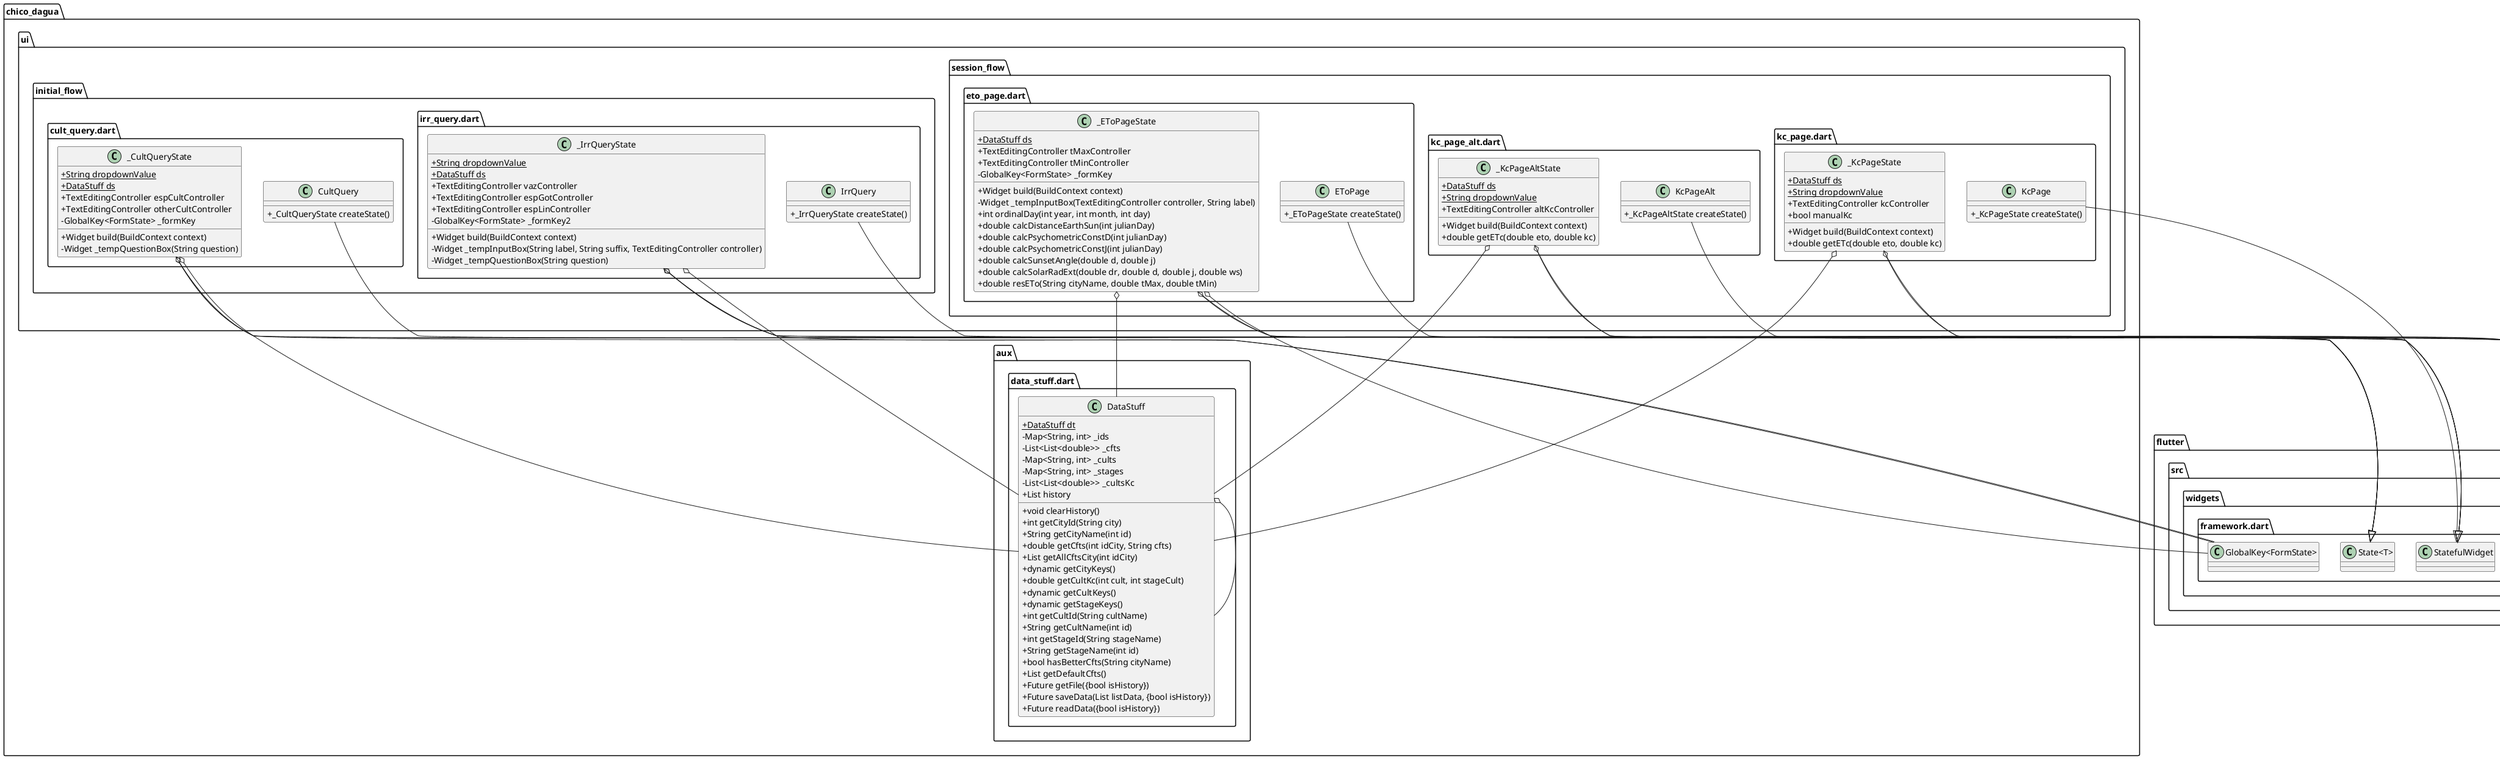 @startuml
set namespaceSeparator ::
skinparam classAttributeIconSize 0

class "chico_dagua::aux::data_stuff.dart::DataStuff"{
  {static} +DataStuff dt
  -Map<String, int> _ids
  -List<List<double>> _cfts
  -Map<String, int> _cults
  -Map<String, int> _stages
  -List<List<double>> _cultsKc
  +List history
  +void clearHistory()
  +int getCityId(String city)
  +String getCityName(int id)
  +double getCfts(int idCity, String cfts)
  +List getAllCftsCity(int idCity)
  +dynamic getCityKeys()
  +double getCultKc(int cult, int stageCult)
  +dynamic getCultKeys()
  +dynamic getStageKeys()
  +int getCultId(String cultName)
  +String getCultName(int id)
  +int getStageId(String stageName)
  +String getStageName(int id)
  +bool hasBetterCfts(String cityName)
  +List getDefaultCfts()
  +Future getFile({bool isHistory})
  +Future saveData(List listData, {bool isHistory})
  +Future readData({bool isHistory})
}

"chico_dagua::aux::data_stuff.dart::DataStuff" o-- "chico_dagua::aux::data_stuff.dart::DataStuff"

class "chico_dagua::ui::session_flow::kc_page.dart::KcPage" {
  +_KcPageState createState()
}

"flutter::src::widgets::framework.dart::StatefulWidget" <|-up- "chico_dagua::ui::session_flow::kc_page.dart::KcPage"

class "chico_dagua::ui::session_flow::kc_page.dart::_KcPageState" {
  {static} +DataStuff ds
  {static} +String dropdownValue
  +TextEditingController kcController
  +bool manualKc
  +Widget build(BuildContext context)
  +double getETc(double eto, double kc)
}

"chico_dagua::ui::session_flow::kc_page.dart::_KcPageState" o-- "chico_dagua::aux::data_stuff.dart::DataStuff"
"chico_dagua::ui::session_flow::kc_page.dart::_KcPageState" o-- "flutter::src::widgets::editable_text.dart::TextEditingController"
"flutter::src::widgets::framework.dart::State<T>" <|-up- "chico_dagua::ui::session_flow::kc_page.dart::_KcPageState"

class "chico_dagua::ui::session_flow::kc_page_alt.dart::KcPageAlt" {
  +_KcPageAltState createState()
}

"flutter::src::widgets::framework.dart::StatefulWidget" <|-up- "chico_dagua::ui::session_flow::kc_page_alt.dart::KcPageAlt"

class "chico_dagua::ui::session_flow::kc_page_alt.dart::_KcPageAltState" {
  {static} +DataStuff ds
  {static} +String dropdownValue
  +TextEditingController altKcController
  +Widget build(BuildContext context)
  +double getETc(double eto, double kc)
}

"chico_dagua::ui::session_flow::kc_page_alt.dart::_KcPageAltState" o-- "chico_dagua::aux::data_stuff.dart::DataStuff"
"chico_dagua::ui::session_flow::kc_page_alt.dart::_KcPageAltState" o-- "flutter::src::widgets::editable_text.dart::TextEditingController"
"flutter::src::widgets::framework.dart::State<T>" <|-up- "chico_dagua::ui::session_flow::kc_page_alt.dart::_KcPageAltState"

class "chico_dagua::ui::session_flow::eto_page.dart::EToPage" {
  +_EToPageState createState()
}

"flutter::src::widgets::framework.dart::StatefulWidget" <|-down- "chico_dagua::ui::session_flow::eto_page.dart::EToPage"

class "chico_dagua::ui::session_flow::eto_page.dart::_EToPageState" {
  {static} +DataStuff ds
  +TextEditingController tMaxController
  +TextEditingController tMinController
  -GlobalKey<FormState> _formKey
  +Widget build(BuildContext context)
  -Widget _tempInputBox(TextEditingController controller, String label)
  +int ordinalDay(int year, int month, int day)
  +double calcDistanceEarthSun(int julianDay)
  +double calcPsychometricConstD(int julianDay)
  +double calcPsychometricConstJ(int julianDay)
  +double calcSunsetAngle(double d, double j)
  +double calcSolarRadExt(double dr, double d, double j, double ws)
  +double resETo(String cityName, double tMax, double tMin)
}

"chico_dagua::ui::session_flow::eto_page.dart::_EToPageState" o-- "chico_dagua::aux::data_stuff.dart::DataStuff"
"chico_dagua::ui::session_flow::eto_page.dart::_EToPageState" o-- "flutter::src::widgets::editable_text.dart::TextEditingController"
"chico_dagua::ui::session_flow::eto_page.dart::_EToPageState" o-- "flutter::src::widgets::framework.dart::GlobalKey<FormState>"
"flutter::src::widgets::framework.dart::State<T>" <|-down- "chico_dagua::ui::session_flow::eto_page.dart::_EToPageState"

class "chico_dagua::ui::initial_flow::irr_query.dart::IrrQuery" {
  +_IrrQueryState createState()
}

"flutter::src::widgets::framework.dart::StatefulWidget" <|-down- "chico_dagua::ui::initial_flow::irr_query.dart::IrrQuery"

class "chico_dagua::ui::initial_flow::irr_query.dart::_IrrQueryState" {
  {static} +String dropdownValue
  {static} +DataStuff ds
  +TextEditingController vazController
  +TextEditingController espGotController
  +TextEditingController espLinController
  -GlobalKey<FormState> _formKey2
  +Widget build(BuildContext context)
  -Widget _tempInputBox(String label, String suffix, TextEditingController controller)
  -Widget _tempQuestionBox(String question)
}

"chico_dagua::ui::initial_flow::irr_query.dart::_IrrQueryState" o-- "chico_dagua::aux::data_stuff.dart::DataStuff"
"chico_dagua::ui::initial_flow::irr_query.dart::_IrrQueryState" o-- "flutter::src::widgets::editable_text.dart::TextEditingController"
"chico_dagua::ui::initial_flow::irr_query.dart::_IrrQueryState" o-- "flutter::src::widgets::framework.dart::GlobalKey<FormState>"
"flutter::src::widgets::framework.dart::State<T>" <|-down- "chico_dagua::ui::initial_flow::irr_query.dart::_IrrQueryState"

class "chico_dagua::ui::initial_flow::cult_query.dart::CultQuery" {
  +_CultQueryState createState()
}

"flutter::src::widgets::framework.dart::StatefulWidget" <|-up- "chico_dagua::ui::initial_flow::cult_query.dart::CultQuery"

class "chico_dagua::ui::initial_flow::cult_query.dart::_CultQueryState" {
  {static} +String dropdownValue
  {static} +DataStuff ds
  +TextEditingController espCultController
  +TextEditingController otherCultController
  -GlobalKey<FormState> _formKey
  +Widget build(BuildContext context)
  -Widget _tempQuestionBox(String question)
}

"chico_dagua::ui::initial_flow::cult_query.dart::_CultQueryState" o-- "chico_dagua::aux::data_stuff.dart::DataStuff"
"chico_dagua::ui::initial_flow::cult_query.dart::_CultQueryState" o-- "flutter::src::widgets::editable_text.dart::TextEditingController"
"chico_dagua::ui::initial_flow::cult_query.dart::_CultQueryState" o-- "flutter::src::widgets::framework.dart::GlobalKey<FormState>"
"flutter::src::widgets::framework.dart::State<T>" <|-up- "chico_dagua::ui::initial_flow::cult_query.dart::_CultQueryState"

@enduml
